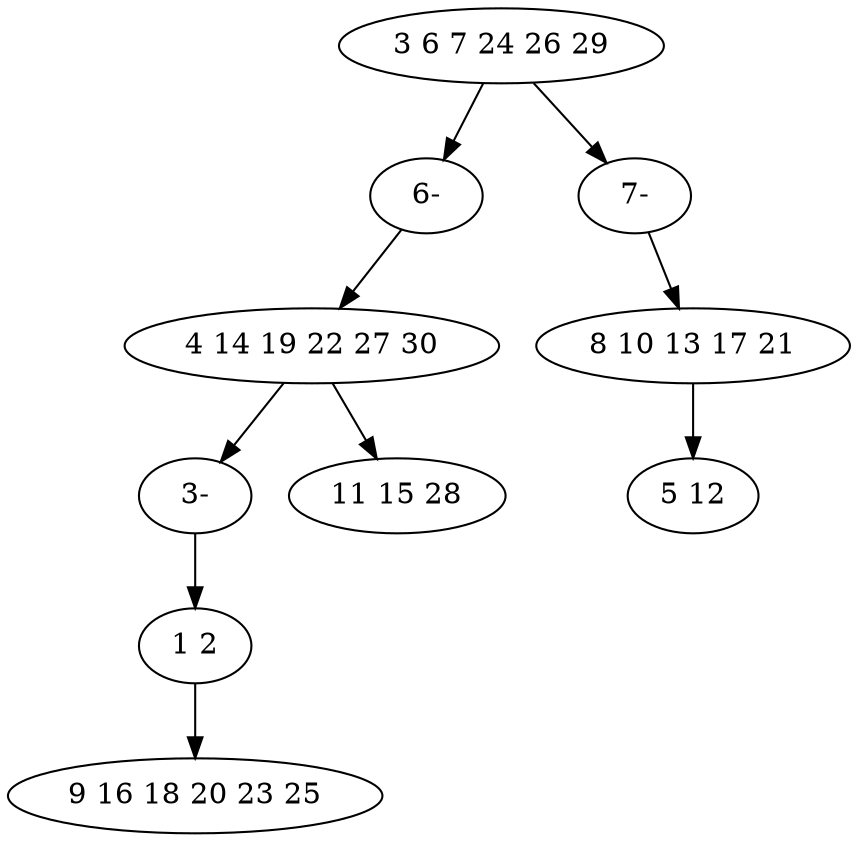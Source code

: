 digraph true_tree {
	"0" -> "8"
	"1" -> "9"
	"1" -> "3"
	"0" -> "7"
	"2" -> "5"
	"4" -> "6"
	"7" -> "4"
	"8" -> "1"
	"9" -> "2"
	"0" [label="3 6 7 24 26 29"];
	"1" [label="4 14 19 22 27 30"];
	"2" [label="1 2"];
	"3" [label="11 15 28"];
	"4" [label="8 10 13 17 21"];
	"5" [label="9 16 18 20 23 25"];
	"6" [label="5 12"];
	"7" [label="7-"];
	"8" [label="6-"];
	"9" [label="3-"];
}
